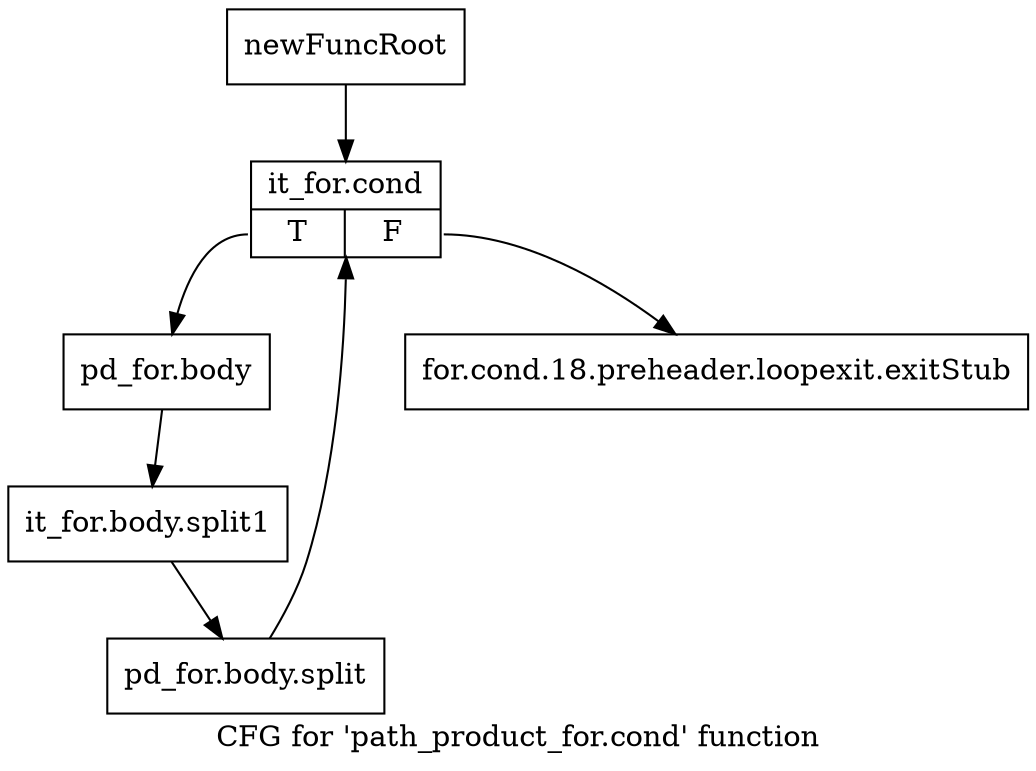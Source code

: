 digraph "CFG for 'path_product_for.cond' function" {
	label="CFG for 'path_product_for.cond' function";

	Node0x1a0ac40 [shape=record,label="{newFuncRoot}"];
	Node0x1a0ac40 -> Node0x1a161f0;
	Node0x1a0ac90 [shape=record,label="{for.cond.18.preheader.loopexit.exitStub}"];
	Node0x1a161f0 [shape=record,label="{it_for.cond|{<s0>T|<s1>F}}"];
	Node0x1a161f0:s0 -> Node0x1a16240;
	Node0x1a161f0:s1 -> Node0x1a0ac90;
	Node0x1a16240 [shape=record,label="{pd_for.body}"];
	Node0x1a16240 -> Node0x1c8f1f0;
	Node0x1c8f1f0 [shape=record,label="{it_for.body.split1}"];
	Node0x1c8f1f0 -> Node0x1cb6760;
	Node0x1cb6760 [shape=record,label="{pd_for.body.split}"];
	Node0x1cb6760 -> Node0x1a161f0;
}
